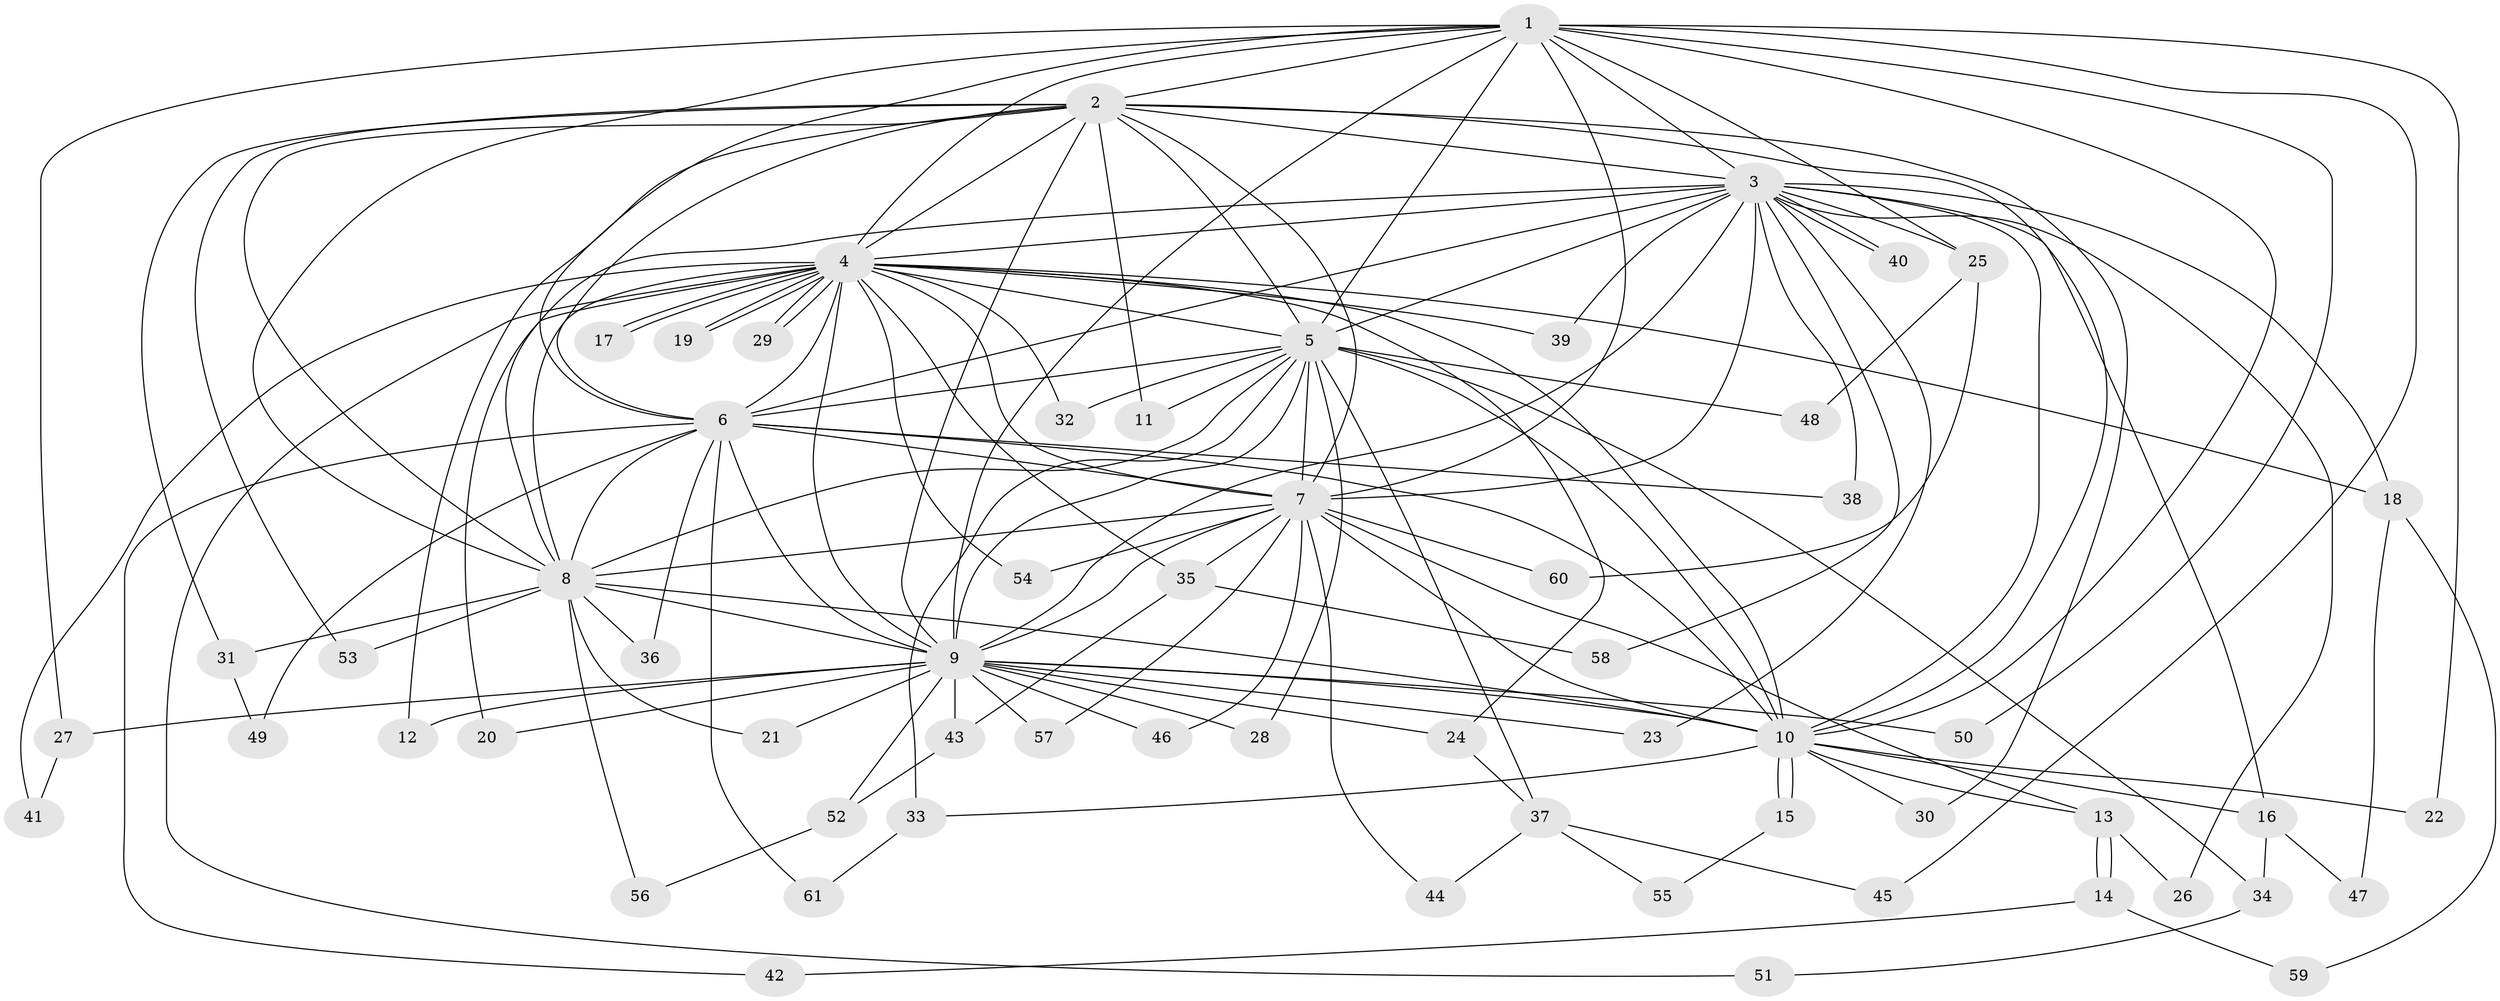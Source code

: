 // Generated by graph-tools (version 1.1) at 2025/11/02/27/25 16:11:04]
// undirected, 61 vertices, 147 edges
graph export_dot {
graph [start="1"]
  node [color=gray90,style=filled];
  1;
  2;
  3;
  4;
  5;
  6;
  7;
  8;
  9;
  10;
  11;
  12;
  13;
  14;
  15;
  16;
  17;
  18;
  19;
  20;
  21;
  22;
  23;
  24;
  25;
  26;
  27;
  28;
  29;
  30;
  31;
  32;
  33;
  34;
  35;
  36;
  37;
  38;
  39;
  40;
  41;
  42;
  43;
  44;
  45;
  46;
  47;
  48;
  49;
  50;
  51;
  52;
  53;
  54;
  55;
  56;
  57;
  58;
  59;
  60;
  61;
  1 -- 2;
  1 -- 3;
  1 -- 4;
  1 -- 5;
  1 -- 6;
  1 -- 7;
  1 -- 8;
  1 -- 9;
  1 -- 10;
  1 -- 22;
  1 -- 25;
  1 -- 27;
  1 -- 45;
  1 -- 50;
  2 -- 3;
  2 -- 4;
  2 -- 5;
  2 -- 6;
  2 -- 7;
  2 -- 8;
  2 -- 9;
  2 -- 10;
  2 -- 11;
  2 -- 12;
  2 -- 30;
  2 -- 31;
  2 -- 53;
  3 -- 4;
  3 -- 5;
  3 -- 6;
  3 -- 7;
  3 -- 8;
  3 -- 9;
  3 -- 10;
  3 -- 16;
  3 -- 18;
  3 -- 23;
  3 -- 25;
  3 -- 26;
  3 -- 38;
  3 -- 39;
  3 -- 40;
  3 -- 40;
  3 -- 58;
  4 -- 5;
  4 -- 6;
  4 -- 7;
  4 -- 8;
  4 -- 9;
  4 -- 10;
  4 -- 17;
  4 -- 17;
  4 -- 18;
  4 -- 19;
  4 -- 19;
  4 -- 20;
  4 -- 24;
  4 -- 29;
  4 -- 29;
  4 -- 32;
  4 -- 35;
  4 -- 39;
  4 -- 41;
  4 -- 51;
  4 -- 54;
  5 -- 6;
  5 -- 7;
  5 -- 8;
  5 -- 9;
  5 -- 10;
  5 -- 11;
  5 -- 28;
  5 -- 32;
  5 -- 33;
  5 -- 34;
  5 -- 37;
  5 -- 48;
  6 -- 7;
  6 -- 8;
  6 -- 9;
  6 -- 10;
  6 -- 36;
  6 -- 38;
  6 -- 42;
  6 -- 49;
  6 -- 61;
  7 -- 8;
  7 -- 9;
  7 -- 10;
  7 -- 13;
  7 -- 35;
  7 -- 44;
  7 -- 46;
  7 -- 54;
  7 -- 57;
  7 -- 60;
  8 -- 9;
  8 -- 10;
  8 -- 21;
  8 -- 31;
  8 -- 36;
  8 -- 53;
  8 -- 56;
  9 -- 10;
  9 -- 12;
  9 -- 20;
  9 -- 21;
  9 -- 23;
  9 -- 24;
  9 -- 27;
  9 -- 28;
  9 -- 43;
  9 -- 46;
  9 -- 50;
  9 -- 52;
  9 -- 57;
  10 -- 13;
  10 -- 15;
  10 -- 15;
  10 -- 16;
  10 -- 22;
  10 -- 30;
  10 -- 33;
  13 -- 14;
  13 -- 14;
  13 -- 26;
  14 -- 42;
  14 -- 59;
  15 -- 55;
  16 -- 34;
  16 -- 47;
  18 -- 47;
  18 -- 59;
  24 -- 37;
  25 -- 48;
  25 -- 60;
  27 -- 41;
  31 -- 49;
  33 -- 61;
  34 -- 51;
  35 -- 43;
  35 -- 58;
  37 -- 44;
  37 -- 45;
  37 -- 55;
  43 -- 52;
  52 -- 56;
}
